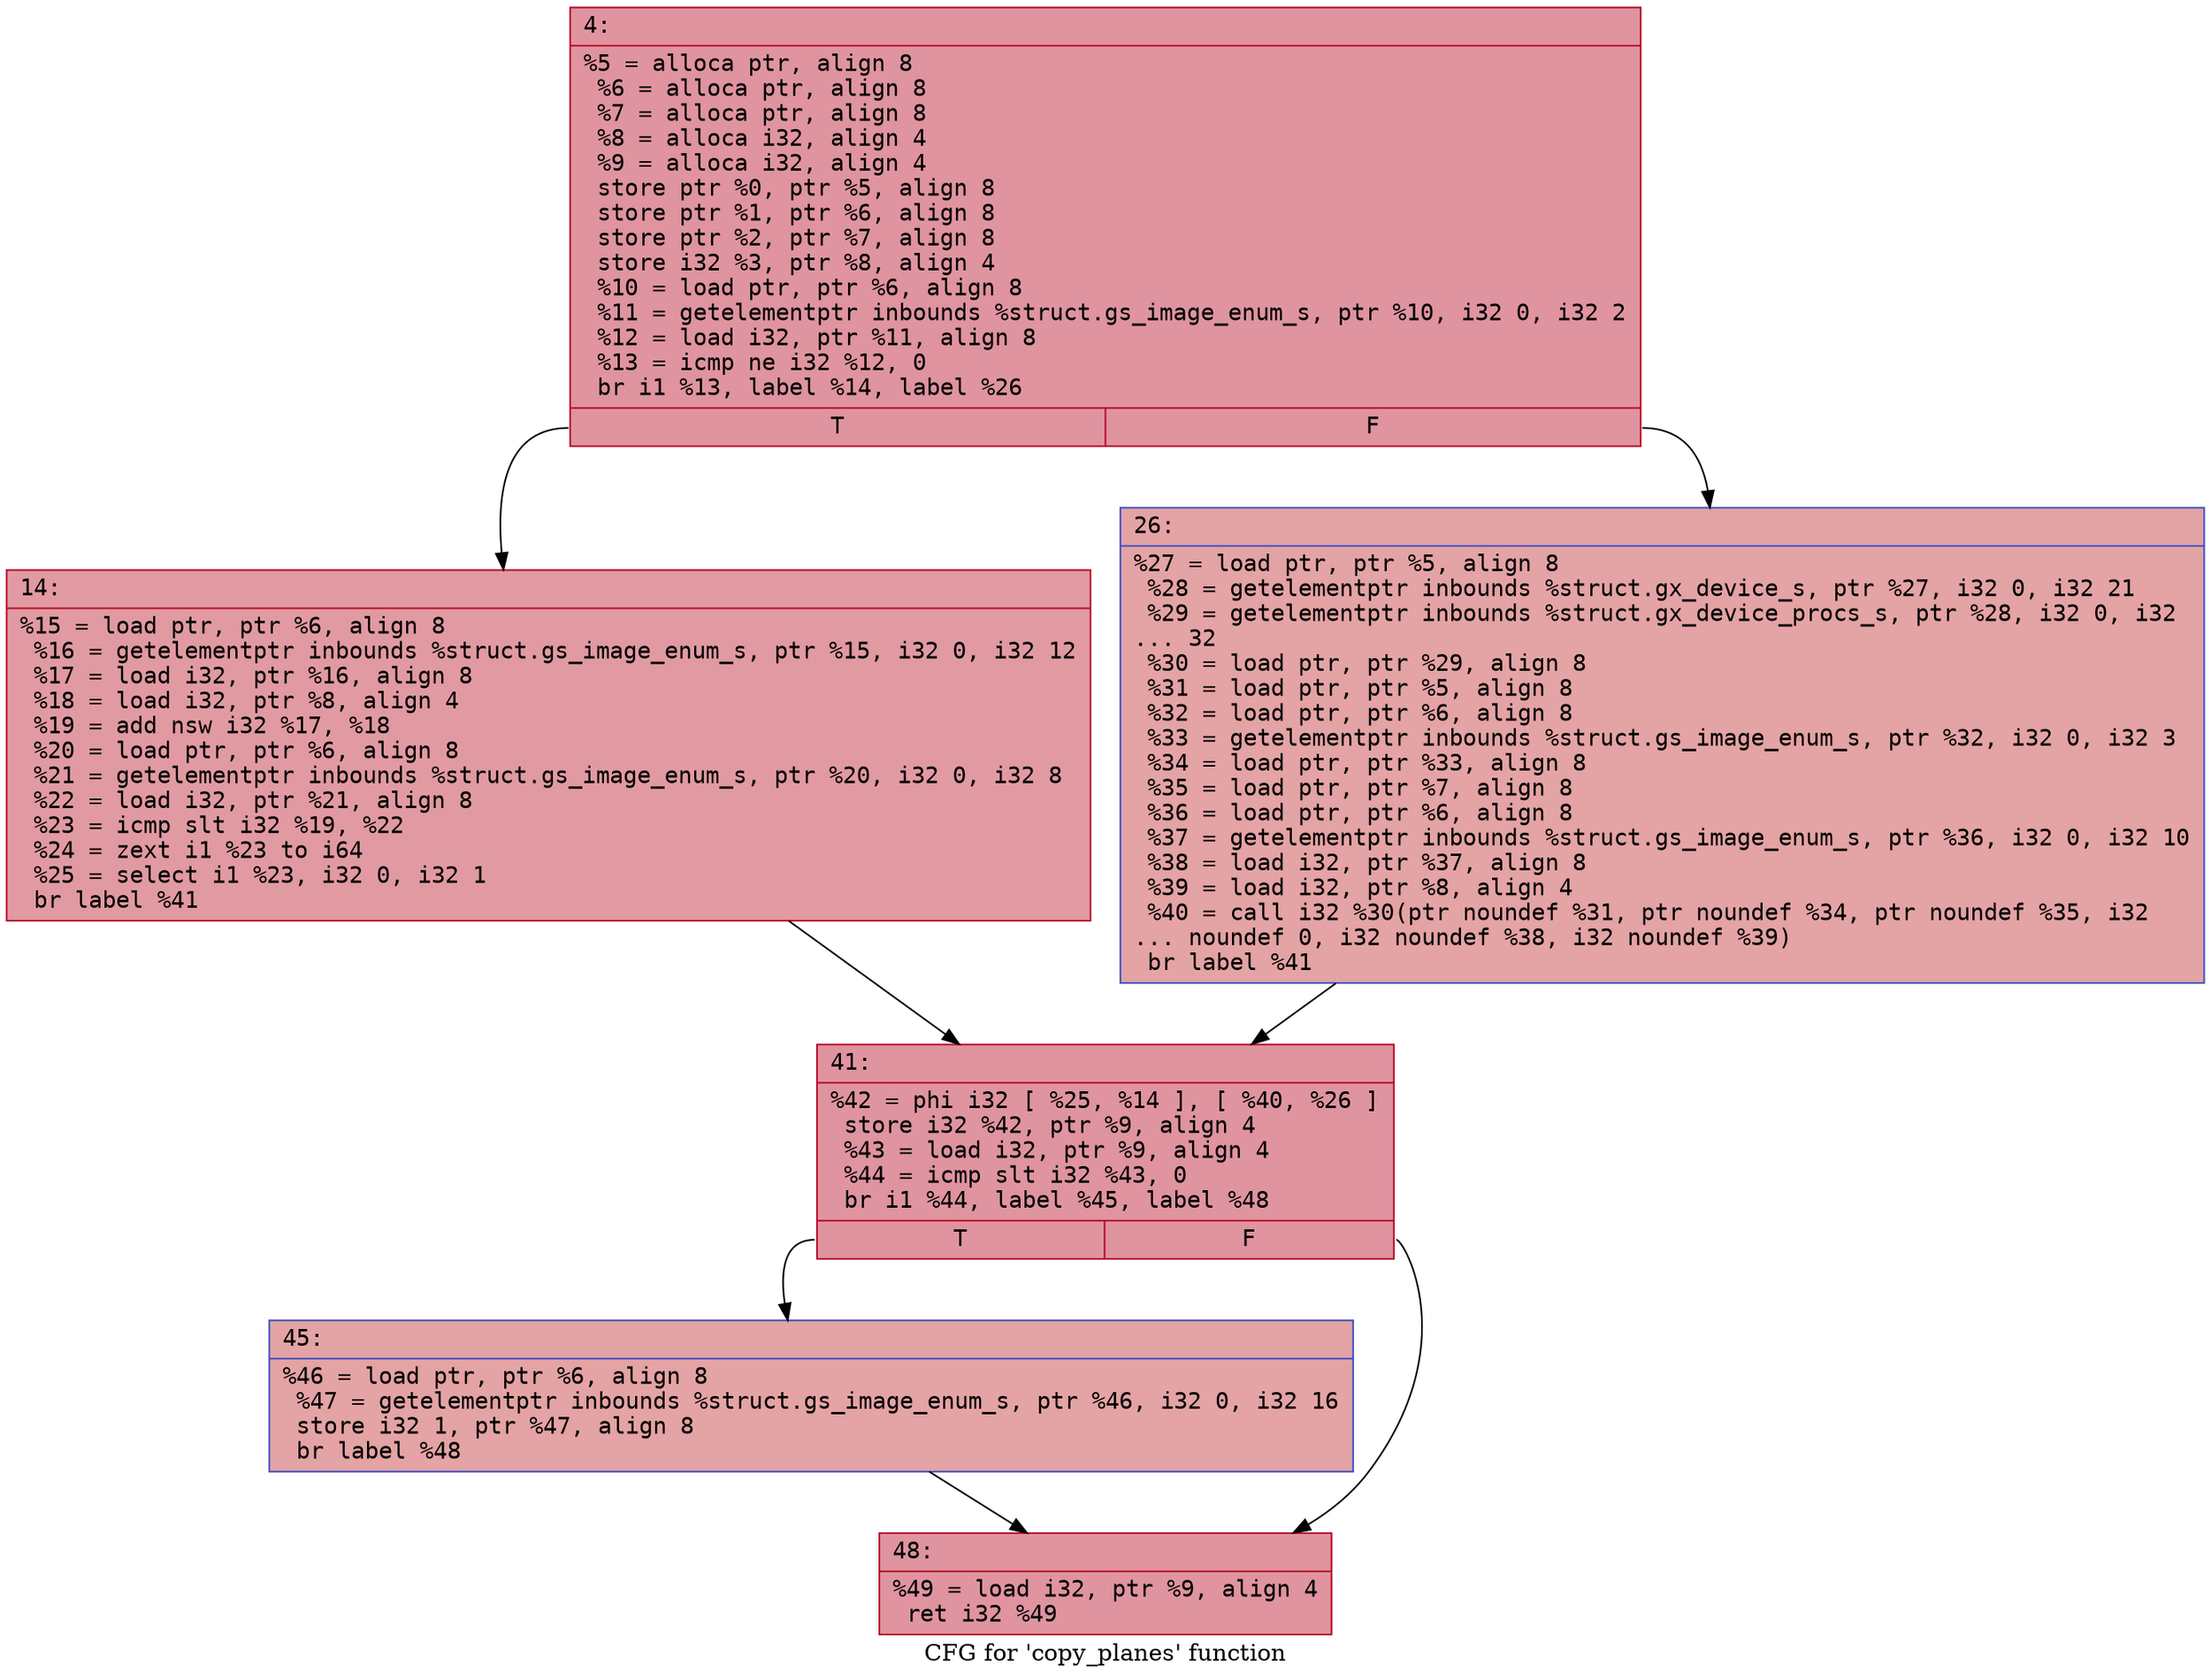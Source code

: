 digraph "CFG for 'copy_planes' function" {
	label="CFG for 'copy_planes' function";

	Node0x6000035abcf0 [shape=record,color="#b70d28ff", style=filled, fillcolor="#b70d2870" fontname="Courier",label="{4:\l|  %5 = alloca ptr, align 8\l  %6 = alloca ptr, align 8\l  %7 = alloca ptr, align 8\l  %8 = alloca i32, align 4\l  %9 = alloca i32, align 4\l  store ptr %0, ptr %5, align 8\l  store ptr %1, ptr %6, align 8\l  store ptr %2, ptr %7, align 8\l  store i32 %3, ptr %8, align 4\l  %10 = load ptr, ptr %6, align 8\l  %11 = getelementptr inbounds %struct.gs_image_enum_s, ptr %10, i32 0, i32 2\l  %12 = load i32, ptr %11, align 8\l  %13 = icmp ne i32 %12, 0\l  br i1 %13, label %14, label %26\l|{<s0>T|<s1>F}}"];
	Node0x6000035abcf0:s0 -> Node0x6000035abd90[tooltip="4 -> 14\nProbability 62.50%" ];
	Node0x6000035abcf0:s1 -> Node0x6000035abde0[tooltip="4 -> 26\nProbability 37.50%" ];
	Node0x6000035abd90 [shape=record,color="#b70d28ff", style=filled, fillcolor="#bb1b2c70" fontname="Courier",label="{14:\l|  %15 = load ptr, ptr %6, align 8\l  %16 = getelementptr inbounds %struct.gs_image_enum_s, ptr %15, i32 0, i32 12\l  %17 = load i32, ptr %16, align 8\l  %18 = load i32, ptr %8, align 4\l  %19 = add nsw i32 %17, %18\l  %20 = load ptr, ptr %6, align 8\l  %21 = getelementptr inbounds %struct.gs_image_enum_s, ptr %20, i32 0, i32 8\l  %22 = load i32, ptr %21, align 8\l  %23 = icmp slt i32 %19, %22\l  %24 = zext i1 %23 to i64\l  %25 = select i1 %23, i32 0, i32 1\l  br label %41\l}"];
	Node0x6000035abd90 -> Node0x6000035abe30[tooltip="14 -> 41\nProbability 100.00%" ];
	Node0x6000035abde0 [shape=record,color="#3d50c3ff", style=filled, fillcolor="#c32e3170" fontname="Courier",label="{26:\l|  %27 = load ptr, ptr %5, align 8\l  %28 = getelementptr inbounds %struct.gx_device_s, ptr %27, i32 0, i32 21\l  %29 = getelementptr inbounds %struct.gx_device_procs_s, ptr %28, i32 0, i32\l... 32\l  %30 = load ptr, ptr %29, align 8\l  %31 = load ptr, ptr %5, align 8\l  %32 = load ptr, ptr %6, align 8\l  %33 = getelementptr inbounds %struct.gs_image_enum_s, ptr %32, i32 0, i32 3\l  %34 = load ptr, ptr %33, align 8\l  %35 = load ptr, ptr %7, align 8\l  %36 = load ptr, ptr %6, align 8\l  %37 = getelementptr inbounds %struct.gs_image_enum_s, ptr %36, i32 0, i32 10\l  %38 = load i32, ptr %37, align 8\l  %39 = load i32, ptr %8, align 4\l  %40 = call i32 %30(ptr noundef %31, ptr noundef %34, ptr noundef %35, i32\l... noundef 0, i32 noundef %38, i32 noundef %39)\l  br label %41\l}"];
	Node0x6000035abde0 -> Node0x6000035abe30[tooltip="26 -> 41\nProbability 100.00%" ];
	Node0x6000035abe30 [shape=record,color="#b70d28ff", style=filled, fillcolor="#b70d2870" fontname="Courier",label="{41:\l|  %42 = phi i32 [ %25, %14 ], [ %40, %26 ]\l  store i32 %42, ptr %9, align 4\l  %43 = load i32, ptr %9, align 4\l  %44 = icmp slt i32 %43, 0\l  br i1 %44, label %45, label %48\l|{<s0>T|<s1>F}}"];
	Node0x6000035abe30:s0 -> Node0x6000035abe80[tooltip="41 -> 45\nProbability 37.50%" ];
	Node0x6000035abe30:s1 -> Node0x6000035abed0[tooltip="41 -> 48\nProbability 62.50%" ];
	Node0x6000035abe80 [shape=record,color="#3d50c3ff", style=filled, fillcolor="#c32e3170" fontname="Courier",label="{45:\l|  %46 = load ptr, ptr %6, align 8\l  %47 = getelementptr inbounds %struct.gs_image_enum_s, ptr %46, i32 0, i32 16\l  store i32 1, ptr %47, align 8\l  br label %48\l}"];
	Node0x6000035abe80 -> Node0x6000035abed0[tooltip="45 -> 48\nProbability 100.00%" ];
	Node0x6000035abed0 [shape=record,color="#b70d28ff", style=filled, fillcolor="#b70d2870" fontname="Courier",label="{48:\l|  %49 = load i32, ptr %9, align 4\l  ret i32 %49\l}"];
}
